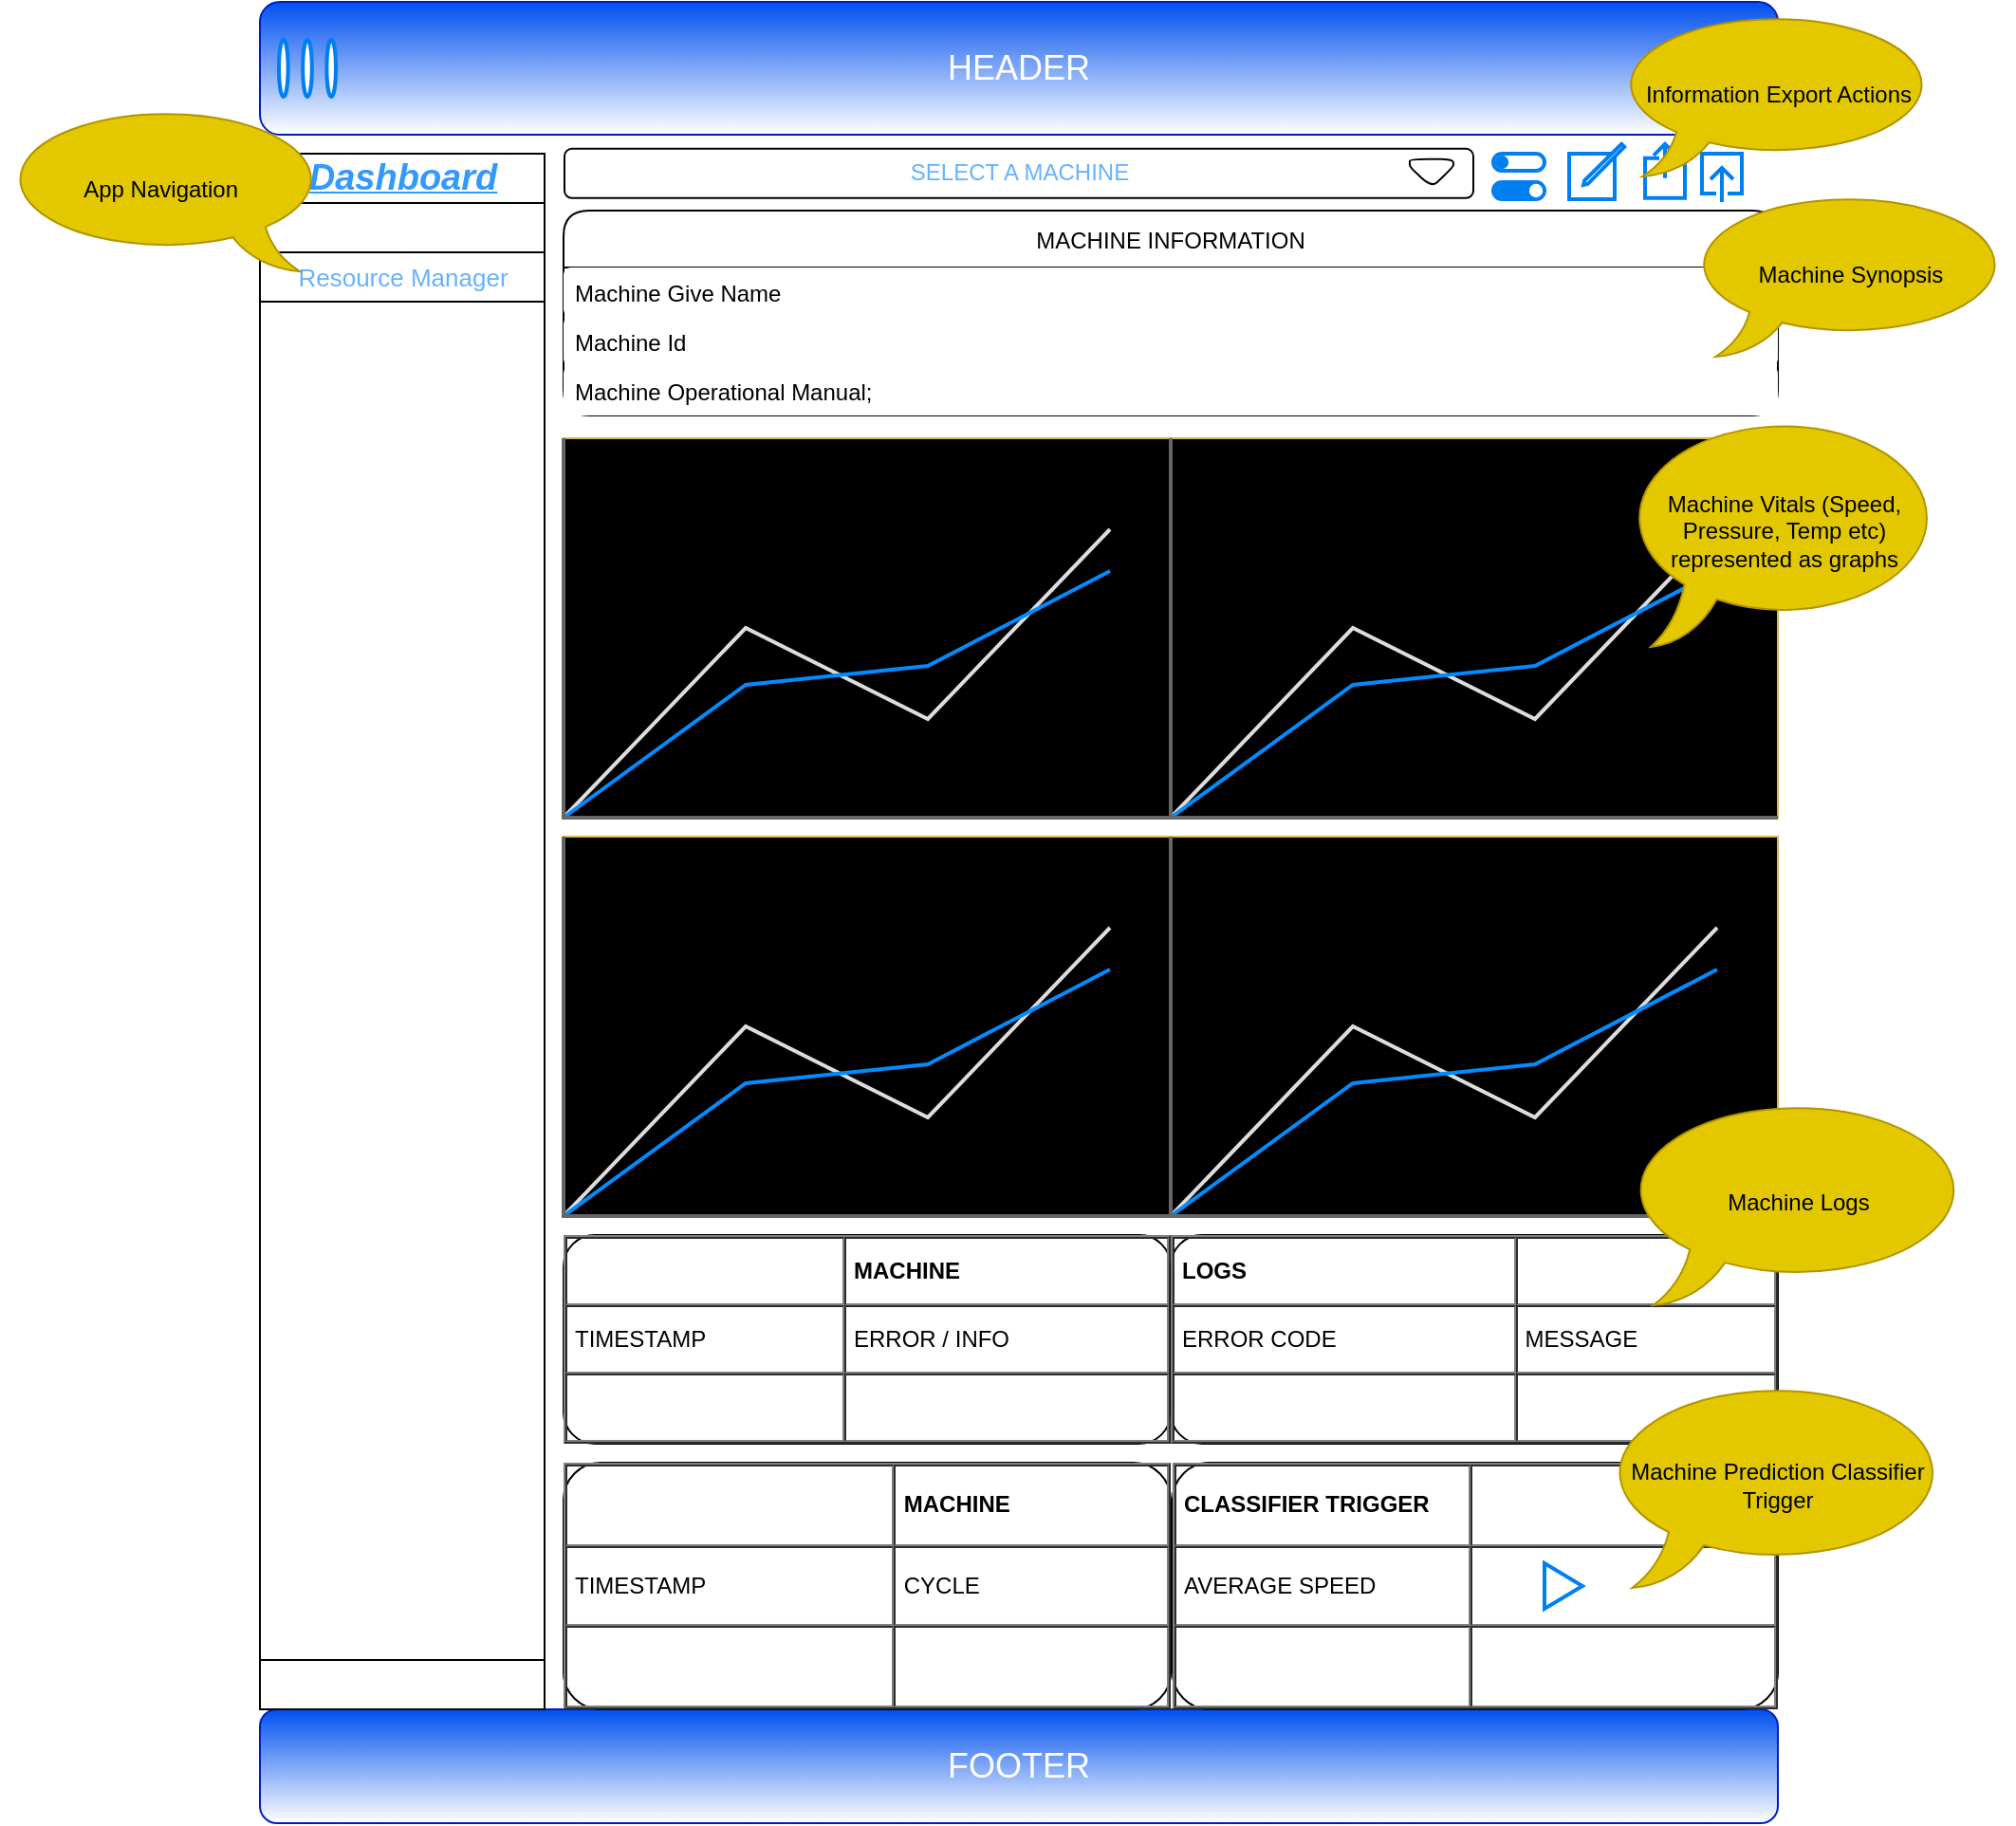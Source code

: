 <mxfile>
    <diagram id="yu4sUhZ2xTTaIuJuXNlr" name="Dashboard">
        <mxGraphModel dx="1210" dy="730" grid="0" gridSize="10" guides="1" tooltips="1" connect="1" arrows="1" fold="1" page="0" pageScale="1" pageWidth="1169" pageHeight="827" math="0" shadow="0">
            <root>
                <mxCell id="0"/>
                <mxCell id="1" parent="0"/>
                <mxCell id="2" value="&lt;font style=&quot;font-size: 18px&quot;&gt;HEADER&lt;/font&gt;" style="rounded=1;whiteSpace=wrap;html=1;fillColor=#0050ef;strokeColor=#001DBC;fontColor=#ffffff;gradientColor=#ffffff;" parent="1" vertex="1">
                    <mxGeometry width="800" height="70" as="geometry"/>
                </mxCell>
                <mxCell id="105" value="FOOTER" style="rounded=1;whiteSpace=wrap;html=1;fontSize=18;fillColor=#0050ef;fontColor=#ffffff;strokeColor=#001DBC;gradientColor=#ffffff;" parent="1" vertex="1">
                    <mxGeometry y="900" width="800" height="60" as="geometry"/>
                </mxCell>
                <mxCell id="121" value="MACHINE INFORMATION" style="swimlane;fontStyle=0;childLayout=stackLayout;horizontal=1;startSize=30;horizontalStack=0;resizeParent=1;resizeParentMax=0;resizeLast=0;collapsible=1;marginBottom=0;fontSize=12;rounded=1;" parent="1" vertex="1">
                    <mxGeometry x="160" y="110" width="640" height="108" as="geometry"/>
                </mxCell>
                <mxCell id="122" value="Machine Give Name" style="text;strokeColor=none;fillColor=default;align=left;verticalAlign=top;spacingLeft=4;spacingRight=4;overflow=hidden;rotatable=0;points=[[0,0.5],[1,0.5]];portConstraint=eastwest;fontSize=12;rounded=1;gradientColor=none;" parent="121" vertex="1">
                    <mxGeometry y="30" width="640" height="26" as="geometry"/>
                </mxCell>
                <mxCell id="123" value="Machine Id" style="text;strokeColor=none;fillColor=default;align=left;verticalAlign=top;spacingLeft=4;spacingRight=4;overflow=hidden;rotatable=0;points=[[0,0.5],[1,0.5]];portConstraint=eastwest;fontSize=12;rounded=1;" parent="121" vertex="1">
                    <mxGeometry y="56" width="640" height="26" as="geometry"/>
                </mxCell>
                <mxCell id="124" value="Machine Operational Manual;" style="text;strokeColor=none;fillColor=default;align=left;verticalAlign=top;spacingLeft=4;spacingRight=4;overflow=hidden;rotatable=0;points=[[0,0.5],[1,0.5]];portConstraint=eastwest;fontSize=12;rounded=1;" parent="121" vertex="1">
                    <mxGeometry y="82" width="640" height="26" as="geometry"/>
                </mxCell>
                <mxCell id="128" value="" style="html=1;verticalLabelPosition=bottom;align=center;labelBackgroundColor=#ffffff;verticalAlign=top;strokeWidth=2;strokeColor=#0080F0;shadow=0;dashed=0;shape=mxgraph.ios7.icons.page_navigation;pointerEvents=1;fontSize=12;rounded=1;" parent="1" vertex="1">
                    <mxGeometry x="10" y="20" width="30" height="30" as="geometry"/>
                </mxCell>
                <mxCell id="130" value="" style="html=1;verticalLabelPosition=bottom;align=center;labelBackgroundColor=#ffffff;verticalAlign=top;strokeWidth=2;strokeColor=#0080F0;shadow=0;dashed=0;shape=mxgraph.ios7.icons.controls;fontSize=12;gradientColor=none;rounded=1;" parent="1" vertex="1">
                    <mxGeometry x="650" y="80" width="27" height="24" as="geometry"/>
                </mxCell>
                <mxCell id="131" value="" style="html=1;verticalLabelPosition=bottom;align=center;labelBackgroundColor=#ffffff;verticalAlign=top;strokeWidth=2;strokeColor=#0080F0;shadow=0;dashed=0;shape=mxgraph.ios7.icons.compose;fontSize=12;rounded=1;" parent="1" vertex="1">
                    <mxGeometry x="690" y="74.9" width="29.1" height="29.1" as="geometry"/>
                </mxCell>
                <mxCell id="132" value="" style="html=1;verticalLabelPosition=bottom;align=center;labelBackgroundColor=#ffffff;verticalAlign=top;strokeWidth=2;strokeColor=#0080F0;shadow=0;dashed=0;shape=mxgraph.ios7.icons.share;fontSize=12;rounded=1;" parent="1" vertex="1">
                    <mxGeometry x="730" y="74.9" width="21" height="28.5" as="geometry"/>
                </mxCell>
                <mxCell id="133" value="" style="html=1;verticalLabelPosition=bottom;align=center;labelBackgroundColor=#ffffff;verticalAlign=top;strokeWidth=2;strokeColor=#0080F0;shadow=0;dashed=0;shape=mxgraph.ios7.icons.up;fontSize=12;rounded=1;" parent="1" vertex="1">
                    <mxGeometry x="760" y="80" width="21" height="25.5" as="geometry"/>
                </mxCell>
                <mxCell id="134" value="" style="strokeWidth=1;shadow=0;dashed=0;align=center;html=1;shape=mxgraph.mockup.containers.rrect;rSize=0;fontSize=12;rounded=1;" parent="1" vertex="1">
                    <mxGeometry y="80" width="150" height="820" as="geometry"/>
                </mxCell>
                <mxCell id="135" value="&lt;font style=&quot;font-size: 19px&quot; color=&quot;#3399ff&quot;&gt;&lt;u&gt;&lt;i&gt;Dashboard&lt;/i&gt;&lt;/u&gt;&lt;/font&gt;" style="strokeColor=inherit;fillColor=inherit;gradientColor=inherit;strokeWidth=1;shadow=0;dashed=0;align=center;html=1;shape=mxgraph.mockup.containers.rrect;rSize=0;fontSize=17;fontColor=#666666;fontStyle=1;resizeWidth=1;rounded=1;" parent="134" vertex="1">
                    <mxGeometry width="150" height="26" relative="1" as="geometry"/>
                </mxCell>
                <mxCell id="136" value="" style="strokeColor=inherit;fillColor=inherit;gradientColor=inherit;strokeWidth=1;shadow=0;dashed=0;align=center;html=1;shape=mxgraph.mockup.containers.rrect;rSize=0;fontSize=17;fontColor=#666666;fontStyle=1;resizeWidth=1;rounded=1;" parent="134" vertex="1">
                    <mxGeometry width="150" height="26" relative="1" as="geometry">
                        <mxPoint y="26" as="offset"/>
                    </mxGeometry>
                </mxCell>
                <mxCell id="137" value="&lt;font color=&quot;#66b2ff&quot;&gt;Resource Manager&lt;/font&gt;" style="strokeWidth=1;shadow=0;dashed=0;align=center;html=1;shape=mxgraph.mockup.containers.rrect;rSize=0;fontSize=13;fontStyle=0;resizeWidth=1;verticalAlign=middle;rounded=1;" parent="134" vertex="1">
                    <mxGeometry width="150" height="26" relative="1" as="geometry">
                        <mxPoint y="52" as="offset"/>
                    </mxGeometry>
                </mxCell>
                <mxCell id="138" value="" style="strokeColor=inherit;fillColor=inherit;gradientColor=inherit;strokeWidth=1;shadow=0;dashed=0;align=center;html=1;shape=mxgraph.mockup.containers.rrect;rSize=0;fontSize=17;fontColor=#666666;fontStyle=1;resizeWidth=1;rounded=1;" parent="134" vertex="1">
                    <mxGeometry y="1" width="150" height="26" relative="1" as="geometry">
                        <mxPoint y="-26" as="offset"/>
                    </mxGeometry>
                </mxCell>
                <mxCell id="141" value="" style="verticalLabelPosition=bottom;shadow=0;dashed=0;align=center;html=1;verticalAlign=top;strokeWidth=1;shape=mxgraph.mockup.graphics.lineChart;strokeColor2=#666666;strokeColor3=#008cff;strokeColor4=#dddddd;fontSize=19;direction=east;noLabel=0;metaEdit=0;fillColor=#000000;gradientColor=none;strokeColor=#d6b656;rounded=1;" parent="1" vertex="1">
                    <mxGeometry x="160" y="230" width="320" height="200" as="geometry"/>
                </mxCell>
                <mxCell id="147" value="" style="verticalLabelPosition=bottom;shadow=0;dashed=0;align=center;html=1;verticalAlign=top;strokeWidth=1;shape=mxgraph.mockup.graphics.lineChart;strokeColor2=#666666;strokeColor3=#008cff;strokeColor4=#dddddd;fontSize=19;fillColor=#000000;gradientColor=none;strokeColor=#d6b656;rounded=1;" parent="1" vertex="1">
                    <mxGeometry x="480" y="230" width="320" height="200" as="geometry"/>
                </mxCell>
                <mxCell id="148" value="" style="verticalLabelPosition=bottom;shadow=0;dashed=0;align=center;html=1;verticalAlign=top;strokeWidth=1;shape=mxgraph.mockup.graphics.lineChart;strokeColor2=#666666;strokeColor3=#008cff;strokeColor4=#dddddd;fontSize=19;fillColor=#000000;gradientColor=none;strokeColor=#d6b656;rounded=1;" parent="1" vertex="1">
                    <mxGeometry x="160" y="440" width="320" height="200" as="geometry"/>
                </mxCell>
                <mxCell id="149" value="" style="verticalLabelPosition=bottom;shadow=0;dashed=0;align=center;html=1;verticalAlign=top;strokeWidth=1;shape=mxgraph.mockup.graphics.lineChart;strokeColor2=#666666;strokeColor3=#008cff;strokeColor4=#dddddd;fontSize=19;fillColor=#000000;gradientColor=none;strokeColor=#d6b656;rounded=1;" parent="1" vertex="1">
                    <mxGeometry x="480" y="440" width="320" height="200" as="geometry"/>
                </mxCell>
                <mxCell id="150" value="&lt;table cellpadding=&quot;4&quot; cellspacing=&quot;0&quot; border=&quot;1&quot; style=&quot;font-size: 1em ; width: 100% ; height: 100%&quot;&gt;&lt;tbody&gt;&lt;tr&gt;&lt;th&gt;&lt;/th&gt;&lt;th&gt;MACHINE&amp;nbsp;&lt;/th&gt;&lt;/tr&gt;&lt;tr&gt;&lt;td&gt;TIMESTAMP&lt;/td&gt;&lt;td&gt;ERROR / INFO&lt;/td&gt;&lt;/tr&gt;&lt;tr&gt;&lt;td&gt;&lt;/td&gt;&lt;td&gt;&lt;br&gt;&lt;/td&gt;&lt;/tr&gt;&lt;/tbody&gt;&lt;/table&gt; " style="verticalAlign=top;align=left;overflow=fill;fontSize=12;fontFamily=Helvetica;html=1;shadow=0;rounded=1;" parent="1" vertex="1">
                    <mxGeometry x="160" y="650" width="320" height="110" as="geometry"/>
                </mxCell>
                <mxCell id="151" value="&lt;table cellpadding=&quot;4&quot; cellspacing=&quot;0&quot; border=&quot;1&quot; style=&quot;font-size: 1em ; width: 100% ; height: 100%&quot;&gt;&lt;tbody&gt;&lt;tr&gt;&lt;th&gt;LOGS&lt;/th&gt;&lt;th&gt;&lt;/th&gt;&lt;/tr&gt;&lt;tr&gt;&lt;td&gt;ERROR CODE&lt;/td&gt;&lt;td&gt;MESSAGE&lt;/td&gt;&lt;/tr&gt;&lt;tr&gt;&lt;td&gt;&lt;/td&gt;&lt;td&gt;&lt;br&gt;&lt;/td&gt;&lt;/tr&gt;&lt;/tbody&gt;&lt;/table&gt; " style="verticalAlign=top;align=left;overflow=fill;fontSize=12;fontFamily=Helvetica;html=1;shadow=0;rounded=1;" parent="1" vertex="1">
                    <mxGeometry x="480" y="650" width="320" height="110" as="geometry"/>
                </mxCell>
                <mxCell id="152" value="&lt;table cellpadding=&quot;4&quot; cellspacing=&quot;0&quot; border=&quot;1&quot; style=&quot;font-size: 1em ; width: 100% ; height: 100%&quot;&gt;&lt;tbody&gt;&lt;tr&gt;&lt;th&gt;&lt;/th&gt;&lt;th&gt;MACHINE&lt;/th&gt;&lt;/tr&gt;&lt;tr&gt;&lt;td&gt;TIMESTAMP&lt;/td&gt;&lt;td&gt;CYCLE&lt;/td&gt;&lt;/tr&gt;&lt;tr&gt;&lt;td&gt;&lt;/td&gt;&lt;td&gt;&lt;br&gt;&lt;/td&gt;&lt;/tr&gt;&lt;/tbody&gt;&lt;/table&gt; " style="verticalAlign=top;align=left;overflow=fill;fontSize=12;fontFamily=Helvetica;html=1;shadow=0;rounded=1;" parent="1" vertex="1">
                    <mxGeometry x="160" y="770" width="320" height="130" as="geometry"/>
                </mxCell>
                <mxCell id="153" value="&lt;table cellpadding=&quot;4&quot; cellspacing=&quot;0&quot; border=&quot;1&quot; style=&quot;font-size: 1em ; width: 100% ; height: 100%&quot;&gt;&lt;tbody&gt;&lt;tr&gt;&lt;th&gt;CLASSIFIER TRIGGER&lt;/th&gt;&lt;th&gt;&lt;/th&gt;&lt;/tr&gt;&lt;tr&gt;&lt;td&gt;AVERAGE SPEED&lt;/td&gt;&lt;td&gt;&amp;nbsp; &amp;nbsp; &amp;nbsp; &amp;nbsp; &amp;nbsp; &amp;nbsp; &amp;nbsp; &amp;nbsp; &amp;nbsp; &amp;nbsp; &amp;nbsp;&amp;nbsp;&lt;span style=&quot;white-space: pre&quot;&gt;&#9;&lt;/span&gt;&lt;span style=&quot;white-space: pre&quot;&gt;&#9;&lt;/span&gt;&lt;span style=&quot;white-space: pre&quot;&gt;&#9;&lt;/span&gt;&lt;/td&gt;&lt;/tr&gt;&lt;tr&gt;&lt;td&gt;&lt;/td&gt;&lt;td&gt;&lt;br&gt;&lt;/td&gt;&lt;/tr&gt;&lt;/tbody&gt;&lt;/table&gt; " style="verticalAlign=top;align=left;overflow=fill;fontSize=12;fontFamily=Helvetica;html=1;shadow=0;imageAspect=1;rounded=1;" parent="1" vertex="1">
                    <mxGeometry x="481" y="770" width="319" height="130" as="geometry"/>
                </mxCell>
                <mxCell id="157" value="" style="html=1;verticalLabelPosition=bottom;align=center;labelBackgroundColor=#ffffff;verticalAlign=top;strokeWidth=2;strokeColor=#0080F0;shadow=0;dashed=0;shape=mxgraph.ios7.icons.play;fontSize=19;fontColor=#3399FF;fillColor=default;gradientColor=none;rounded=1;" parent="1" vertex="1">
                    <mxGeometry x="677" y="823" width="20" height="24" as="geometry"/>
                </mxCell>
                <mxCell id="160" value="Machine Logs" style="whiteSpace=wrap;html=1;shape=mxgraph.basic.oval_callout;fillColor=#e3c800;fontColor=#000000;strokeColor=#B09500;" parent="1" vertex="1">
                    <mxGeometry x="719.1" y="578" width="184" height="109" as="geometry"/>
                </mxCell>
                <mxCell id="161" value="Machine Prediction Classifier Trigger" style="whiteSpace=wrap;html=1;shape=mxgraph.basic.oval_callout;fillColor=#e3c800;fontColor=#000000;strokeColor=#B09500;" parent="1" vertex="1">
                    <mxGeometry x="708" y="727" width="184" height="109" as="geometry"/>
                </mxCell>
                <mxCell id="162" value="Machine Vitals (Speed, Pressure, Temp etc) represented as graphs" style="whiteSpace=wrap;html=1;shape=mxgraph.basic.oval_callout;fillColor=#e3c800;fontColor=#000000;strokeColor=#B09500;" parent="1" vertex="1">
                    <mxGeometry x="719.1" y="218" width="169" height="122" as="geometry"/>
                </mxCell>
                <mxCell id="163" value="Machine Synopsis" style="whiteSpace=wrap;html=1;shape=mxgraph.basic.oval_callout;fillColor=#e3c800;fontColor=#000000;strokeColor=#B09500;" parent="1" vertex="1">
                    <mxGeometry x="753" y="100" width="171" height="87" as="geometry"/>
                </mxCell>
                <mxCell id="164" value="App Navigation&amp;nbsp;" style="whiteSpace=wrap;html=1;shape=mxgraph.basic.oval_callout;fillColor=#e3c800;fontColor=#000000;strokeColor=#B09500;flipH=1;" parent="1" vertex="1">
                    <mxGeometry x="-136" y="55" width="171" height="87" as="geometry"/>
                </mxCell>
                <mxCell id="165" value="Information Export Actions" style="whiteSpace=wrap;html=1;shape=mxgraph.basic.oval_callout;fillColor=#e3c800;fontColor=#000000;strokeColor=#B09500;" parent="1" vertex="1">
                    <mxGeometry x="714.5" y="5" width="171" height="87" as="geometry"/>
                </mxCell>
                <mxCell id="168" value="&lt;font color=&quot;#66b2ff&quot;&gt;SELECT A MACHINE&lt;/font&gt;" style="rounded=1;whiteSpace=wrap;html=1;fontColor=#FFFFFF;strokeColor=default;fillColor=default;gradientColor=none;verticalAlign=middle;labelBorderColor=none;" vertex="1" parent="1">
                    <mxGeometry x="160.5" y="77.4" width="479" height="26" as="geometry"/>
                </mxCell>
                <mxCell id="169" value="" style="shape=offPageConnector;whiteSpace=wrap;html=1;rounded=1;fontColor=#FFFFFF;strokeColor=default;fillColor=default;size=0.733;" vertex="1" parent="1">
                    <mxGeometry x="606" y="82.9" width="23" height="15" as="geometry"/>
                </mxCell>
            </root>
        </mxGraphModel>
    </diagram>
    <diagram id="iI4OqZ7T4xkWc9F9xd2M" name="ResorceManager">
        <mxGraphModel dx="1979" dy="730" grid="1" gridSize="10" guides="1" tooltips="1" connect="1" arrows="1" fold="1" page="1" pageScale="1" pageWidth="1169" pageHeight="827" math="0" shadow="0">
            <root>
                <mxCell id="w5418JSQhK_XoY4Ejo7e-0"/>
                <mxCell id="w5418JSQhK_XoY4Ejo7e-1" parent="w5418JSQhK_XoY4Ejo7e-0"/>
                <mxCell id="w5418JSQhK_XoY4Ejo7e-2" value="&lt;font style=&quot;font-size: 18px&quot;&gt;HEADER&lt;/font&gt;" style="rounded=1;whiteSpace=wrap;html=1;fillColor=#0050ef;strokeColor=#001DBC;fontColor=#ffffff;gradientColor=#ffffff;fontStyle=1" parent="w5418JSQhK_XoY4Ejo7e-1" vertex="1">
                    <mxGeometry width="800" height="70" as="geometry"/>
                </mxCell>
                <mxCell id="w5418JSQhK_XoY4Ejo7e-3" value="FOOTER" style="rounded=1;whiteSpace=wrap;html=1;fontSize=18;fillColor=#0050ef;fontColor=#ffffff;strokeColor=#001DBC;gradientColor=#ffffff;" parent="w5418JSQhK_XoY4Ejo7e-1" vertex="1">
                    <mxGeometry y="560" width="800" height="60" as="geometry"/>
                </mxCell>
                <mxCell id="w5418JSQhK_XoY4Ejo7e-8" value="" style="html=1;verticalLabelPosition=bottom;align=center;labelBackgroundColor=#ffffff;verticalAlign=top;strokeWidth=2;strokeColor=#0080F0;shadow=0;dashed=0;shape=mxgraph.ios7.icons.page_navigation;pointerEvents=1;fontSize=12;rounded=1;" parent="w5418JSQhK_XoY4Ejo7e-1" vertex="1">
                    <mxGeometry x="10" y="20" width="30" height="30" as="geometry"/>
                </mxCell>
                <mxCell id="w5418JSQhK_XoY4Ejo7e-12" value="" style="html=1;verticalLabelPosition=bottom;align=center;labelBackgroundColor=#ffffff;verticalAlign=top;strokeWidth=2;strokeColor=#0080F0;shadow=0;dashed=0;shape=mxgraph.ios7.icons.up;fontSize=12;rounded=1;" parent="w5418JSQhK_XoY4Ejo7e-1" vertex="1">
                    <mxGeometry x="760" y="80" width="21" height="25.5" as="geometry"/>
                </mxCell>
                <mxCell id="w5418JSQhK_XoY4Ejo7e-13" value="" style="strokeWidth=1;shadow=0;dashed=0;align=center;html=1;shape=mxgraph.mockup.containers.rrect;rSize=0;fontSize=12;rounded=1;" parent="w5418JSQhK_XoY4Ejo7e-1" vertex="1">
                    <mxGeometry y="80" width="150" height="480" as="geometry"/>
                </mxCell>
                <mxCell id="w5418JSQhK_XoY4Ejo7e-14" value="&lt;font color=&quot;#3399ff&quot; size=&quot;1&quot;&gt;&lt;span style=&quot;font-weight: normal ; font-size: 13px&quot;&gt;Dashboard&lt;/span&gt;&lt;/font&gt;" style="strokeColor=inherit;fillColor=inherit;gradientColor=inherit;strokeWidth=1;shadow=0;dashed=0;align=center;html=1;shape=mxgraph.mockup.containers.rrect;rSize=0;fontSize=17;fontColor=#666666;fontStyle=1;resizeWidth=1;rounded=1;" parent="w5418JSQhK_XoY4Ejo7e-13" vertex="1">
                    <mxGeometry width="150" height="26" relative="1" as="geometry"/>
                </mxCell>
                <mxCell id="w5418JSQhK_XoY4Ejo7e-15" value="" style="strokeColor=inherit;fillColor=inherit;gradientColor=inherit;strokeWidth=1;shadow=0;dashed=0;align=center;html=1;shape=mxgraph.mockup.containers.rrect;rSize=0;fontSize=17;fontColor=#666666;fontStyle=1;resizeWidth=1;rounded=1;" parent="w5418JSQhK_XoY4Ejo7e-13" vertex="1">
                    <mxGeometry width="150" height="26" relative="1" as="geometry">
                        <mxPoint y="26" as="offset"/>
                    </mxGeometry>
                </mxCell>
                <mxCell id="w5418JSQhK_XoY4Ejo7e-16" value="&lt;font color=&quot;#66b2ff&quot; size=&quot;1&quot;&gt;&lt;b&gt;&lt;i&gt;&lt;u style=&quot;font-size: 16px&quot;&gt;Resource Manager&lt;/u&gt;&lt;/i&gt;&lt;/b&gt;&lt;/font&gt;" style="strokeWidth=1;shadow=0;dashed=0;align=center;html=1;shape=mxgraph.mockup.containers.rrect;rSize=0;fontSize=13;fontStyle=0;resizeWidth=1;verticalAlign=middle;rounded=1;" parent="w5418JSQhK_XoY4Ejo7e-13" vertex="1">
                    <mxGeometry width="150" height="26" relative="1" as="geometry">
                        <mxPoint y="52" as="offset"/>
                    </mxGeometry>
                </mxCell>
                <mxCell id="w5418JSQhK_XoY4Ejo7e-17" value="" style="strokeColor=inherit;fillColor=inherit;gradientColor=inherit;strokeWidth=1;shadow=0;dashed=0;align=center;html=1;shape=mxgraph.mockup.containers.rrect;rSize=0;fontSize=17;fontColor=#666666;fontStyle=1;resizeWidth=1;rounded=1;" parent="w5418JSQhK_XoY4Ejo7e-13" vertex="1">
                    <mxGeometry y="1" width="150" height="26" relative="1" as="geometry">
                        <mxPoint y="-26" as="offset"/>
                    </mxGeometry>
                </mxCell>
                <mxCell id="w5418JSQhK_XoY4Ejo7e-22" value="&lt;table cellpadding=&quot;4&quot; cellspacing=&quot;0&quot; border=&quot;1&quot; style=&quot;font-size: 1em ; width: 100% ; height: 100%&quot;&gt;&lt;tbody&gt;&lt;tr&gt;&lt;th&gt;Machine Name&lt;/th&gt;&lt;th&gt;Give Name&lt;/th&gt;&lt;/tr&gt;&lt;tr&gt;&lt;td&gt;Sample Machine&lt;/td&gt;&lt;td&gt;SM!&lt;/td&gt;&lt;/tr&gt;&lt;tr&gt;&lt;td&gt;&lt;/td&gt;&lt;td&gt;&lt;br&gt;&lt;/td&gt;&lt;/tr&gt;&lt;/tbody&gt;&lt;/table&gt; " style="verticalAlign=top;align=left;overflow=fill;fontSize=12;fontFamily=Helvetica;html=1;shadow=0;rounded=1;" parent="w5418JSQhK_XoY4Ejo7e-1" vertex="1">
                    <mxGeometry x="161" y="120" width="169" height="110" as="geometry"/>
                </mxCell>
                <mxCell id="w5418JSQhK_XoY4Ejo7e-23" value="&lt;table cellpadding=&quot;4&quot; cellspacing=&quot;0&quot; border=&quot;1&quot; style=&quot;font-size: 1em ; width: 100% ; height: 100%&quot;&gt;&lt;tbody&gt;&lt;tr&gt;&lt;th&gt;IsActive&lt;/th&gt;&lt;th&gt;Purchase Date&lt;/th&gt;&lt;/tr&gt;&lt;tr&gt;&lt;td&gt;&lt;/td&gt;&lt;td&gt;22/01/2022&lt;/td&gt;&lt;/tr&gt;&lt;tr&gt;&lt;td&gt;&lt;/td&gt;&lt;td&gt;&lt;br&gt;&lt;/td&gt;&lt;/tr&gt;&lt;/tbody&gt;&lt;/table&gt; " style="verticalAlign=top;align=left;overflow=fill;fontSize=12;fontFamily=Helvetica;html=1;shadow=0;rounded=1;" parent="w5418JSQhK_XoY4Ejo7e-1" vertex="1">
                    <mxGeometry x="330" y="120" width="159" height="110" as="geometry"/>
                </mxCell>
                <mxCell id="w5418JSQhK_XoY4Ejo7e-31" value="App Navigation&amp;nbsp;" style="whiteSpace=wrap;html=1;shape=mxgraph.basic.oval_callout;fillColor=#e3c800;fontColor=#000000;strokeColor=#B09500;flipH=1;" parent="w5418JSQhK_XoY4Ejo7e-1" vertex="1">
                    <mxGeometry x="-136" y="55" width="171" height="87" as="geometry"/>
                </mxCell>
                <mxCell id="w5418JSQhK_XoY4Ejo7e-32" value="Machine Add &amp;amp; Information Export Actions" style="whiteSpace=wrap;html=1;shape=mxgraph.basic.oval_callout;fillColor=#e3c800;fontColor=#000000;strokeColor=#B09500;" parent="w5418JSQhK_XoY4Ejo7e-1" vertex="1">
                    <mxGeometry x="750" y="10" width="171" height="87" as="geometry"/>
                </mxCell>
                <mxCell id="w5418JSQhK_XoY4Ejo7e-33" value="&lt;font color=&quot;#66b2ff&quot;&gt;SELECT A ENTITY&lt;/font&gt;" style="rounded=1;whiteSpace=wrap;html=1;fontColor=#FFFFFF;strokeColor=default;fillColor=default;gradientColor=none;verticalAlign=middle;labelBorderColor=none;" parent="w5418JSQhK_XoY4Ejo7e-1" vertex="1">
                    <mxGeometry x="160.5" y="77.4" width="559.5" height="26" as="geometry"/>
                </mxCell>
                <mxCell id="w5418JSQhK_XoY4Ejo7e-34" value="" style="shape=offPageConnector;whiteSpace=wrap;html=1;rounded=1;fontColor=#FFFFFF;strokeColor=default;fillColor=default;size=0.733;" parent="w5418JSQhK_XoY4Ejo7e-1" vertex="1">
                    <mxGeometry x="690" y="82" width="23" height="15" as="geometry"/>
                </mxCell>
                <mxCell id="w5418JSQhK_XoY4Ejo7e-35" value="" style="html=1;verticalLabelPosition=bottom;labelBackgroundColor=#ffffff;verticalAlign=top;shadow=0;dashed=0;strokeWidth=2;shape=mxgraph.ios7.misc.flagged;strokeColor=#0080f0;rounded=1;labelBorderColor=none;fontSize=16;fontColor=#66B2FF;fillColor=default;gradientColor=none;" parent="w5418JSQhK_XoY4Ejo7e-1" vertex="1">
                    <mxGeometry x="730" y="80" width="20" height="20" as="geometry"/>
                </mxCell>
                <mxCell id="w5418JSQhK_XoY4Ejo7e-37" value="" style="html=1;verticalLabelPosition=bottom;labelBackgroundColor=#ffffff;verticalAlign=top;shadow=0;dashed=0;strokeWidth=2;shape=mxgraph.ios7.misc.check;strokeColor=#66FF66;rounded=1;labelBorderColor=none;fontSize=16;fontColor=#66B2FF;fillColor=default;gradientColor=none;" parent="w5418JSQhK_XoY4Ejo7e-1" vertex="1">
                    <mxGeometry x="350" y="170" width="17" height="10" as="geometry"/>
                </mxCell>
                <mxCell id="w5418JSQhK_XoY4Ejo7e-91" value="&lt;table cellpadding=&quot;4&quot; cellspacing=&quot;0&quot; border=&quot;1&quot; style=&quot;font-size: 1em ; width: 100% ; height: 100%&quot;&gt;&lt;tbody&gt;&lt;tr&gt;&lt;th&gt;MachineId&lt;/th&gt;&lt;th&gt;Induction Date&lt;/th&gt;&lt;/tr&gt;&lt;tr&gt;&lt;td&gt;&lt;/td&gt;&lt;td&gt;22/01/2022&lt;/td&gt;&lt;/tr&gt;&lt;tr&gt;&lt;td&gt;&lt;/td&gt;&lt;td&gt;&lt;br&gt;&lt;/td&gt;&lt;/tr&gt;&lt;/tbody&gt;&lt;/table&gt; " style="verticalAlign=top;align=left;overflow=fill;fontSize=12;fontFamily=Helvetica;html=1;shadow=0;rounded=1;" parent="w5418JSQhK_XoY4Ejo7e-1" vertex="1">
                    <mxGeometry x="489" y="120" width="159" height="110" as="geometry"/>
                </mxCell>
                <mxCell id="w5418JSQhK_XoY4Ejo7e-4" value="&lt;table cellpadding=&quot;4&quot; cellspacing=&quot;0&quot; border=&quot;1&quot; style=&quot;font-size: 1em ; width: 100% ; height: 100%&quot;&gt;&lt;tbody&gt;&lt;tr&gt;&lt;th&gt;Deptt.&lt;/th&gt;&lt;th&gt;Manual&lt;/th&gt;&lt;/tr&gt;&lt;tr&gt;&lt;td&gt;&lt;/td&gt;&lt;td&gt;&lt;br&gt;&lt;/td&gt;&lt;/tr&gt;&lt;tr&gt;&lt;td&gt;&lt;/td&gt;&lt;td&gt;&lt;br&gt;&lt;/td&gt;&lt;/tr&gt;&lt;/tbody&gt;&lt;/table&gt; " style="verticalAlign=top;align=left;overflow=fill;fontSize=12;fontFamily=Helvetica;html=1;shadow=0;rounded=1;" vertex="1" parent="w5418JSQhK_XoY4Ejo7e-1">
                    <mxGeometry x="648" y="120" width="159" height="110" as="geometry"/>
                </mxCell>
                <mxCell id="w5418JSQhK_XoY4Ejo7e-6" value="" style="verticalLabelPosition=bottom;verticalAlign=top;html=1;shadow=0;dashed=0;strokeWidth=1;shape=mxgraph.ios.iInfoIcon;fillColor=#8BbEff;fillColor2=#135Ec8;strokeColor=#ffffff;sketch=0;rounded=1;labelBorderColor=none;fontSize=16;fontColor=#66B2FF;" vertex="1" parent="w5418JSQhK_XoY4Ejo7e-1">
                    <mxGeometry x="730" y="167.5" width="15" height="15" as="geometry"/>
                </mxCell>
            </root>
        </mxGraphModel>
    </diagram>
</mxfile>
